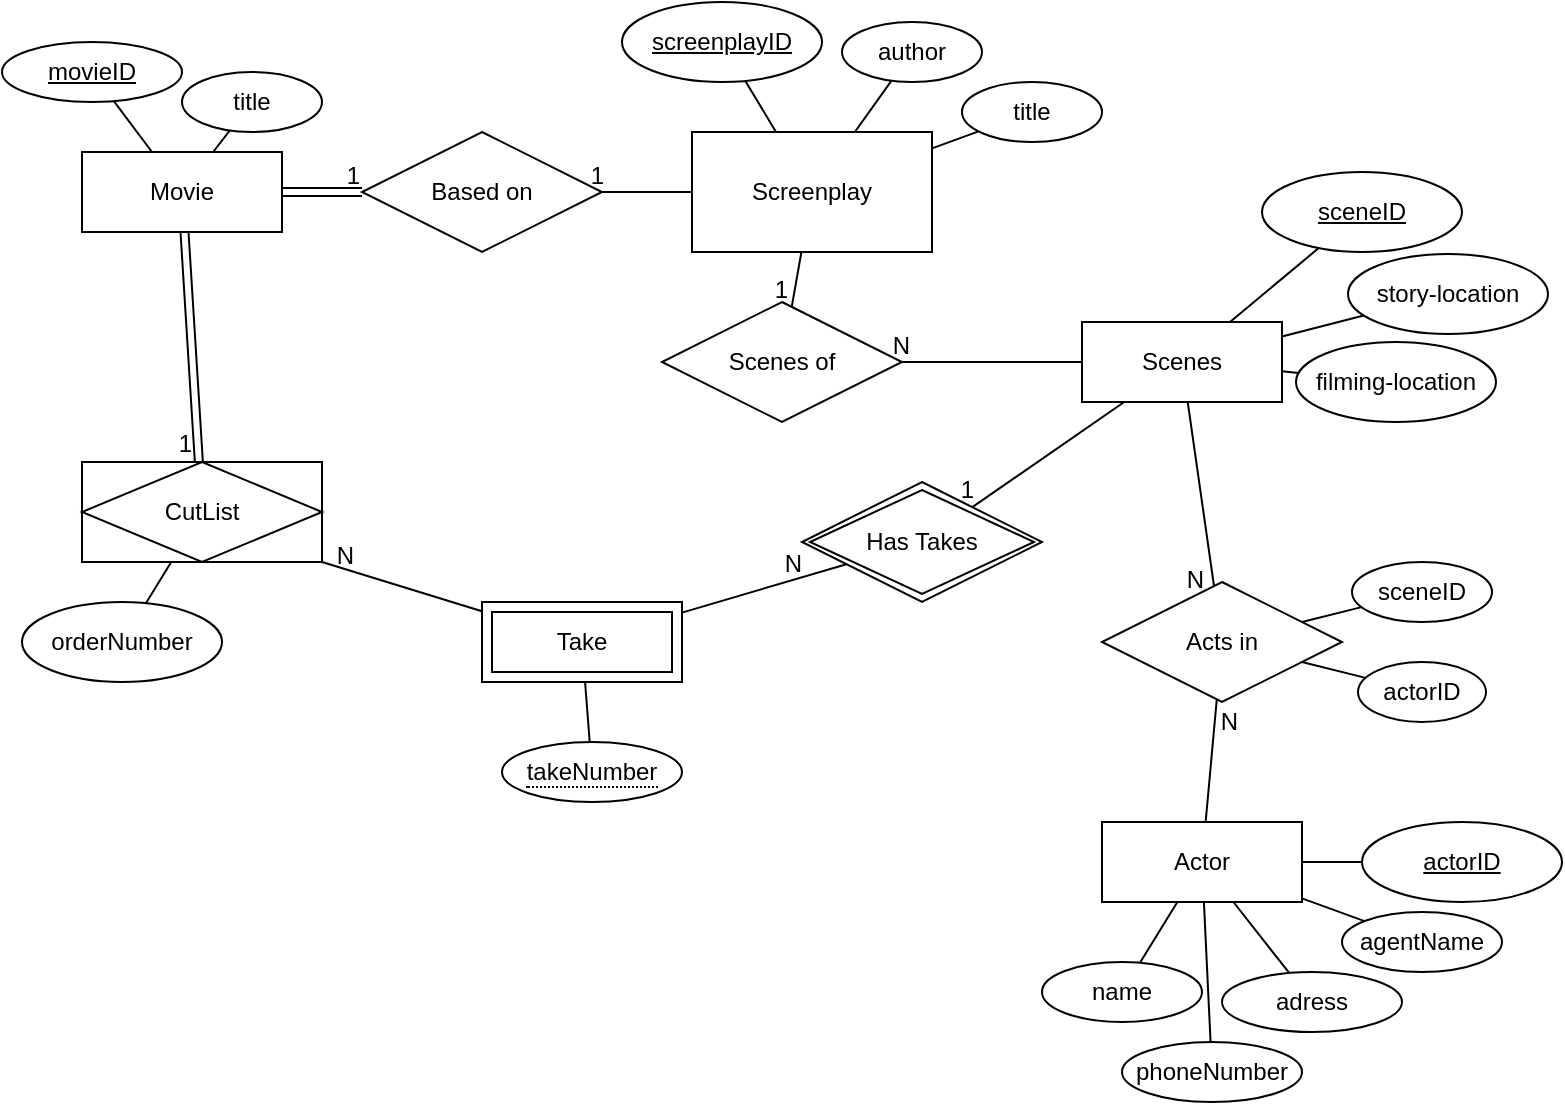 <mxfile version="24.7.16">
  <diagram id="R2lEEEUBdFMjLlhIrx00" name="Page-1">
    <mxGraphModel dx="1430" dy="763" grid="1" gridSize="10" guides="1" tooltips="1" connect="1" arrows="1" fold="1" page="1" pageScale="1" pageWidth="850" pageHeight="1100" math="0" shadow="0" extFonts="Permanent Marker^https://fonts.googleapis.com/css?family=Permanent+Marker">
      <root>
        <mxCell id="0" />
        <mxCell id="1" parent="0" />
        <mxCell id="DKl5OKaElGuwXRDvWini-32" style="rounded=0;orthogonalLoop=1;jettySize=auto;html=1;endArrow=none;endFill=0;" edge="1" parent="1" source="DKl5OKaElGuwXRDvWini-6" target="DKl5OKaElGuwXRDvWini-30">
          <mxGeometry relative="1" as="geometry" />
        </mxCell>
        <mxCell id="DKl5OKaElGuwXRDvWini-33" style="rounded=0;orthogonalLoop=1;jettySize=auto;html=1;endArrow=none;endFill=0;" edge="1" parent="1" source="DKl5OKaElGuwXRDvWini-6" target="DKl5OKaElGuwXRDvWini-28">
          <mxGeometry relative="1" as="geometry" />
        </mxCell>
        <mxCell id="DKl5OKaElGuwXRDvWini-34" style="rounded=0;orthogonalLoop=1;jettySize=auto;html=1;endArrow=none;endFill=0;" edge="1" parent="1" source="DKl5OKaElGuwXRDvWini-6" target="DKl5OKaElGuwXRDvWini-29">
          <mxGeometry relative="1" as="geometry" />
        </mxCell>
        <mxCell id="DKl5OKaElGuwXRDvWini-6" value="Screenplay" style="whiteSpace=wrap;html=1;" vertex="1" parent="1">
          <mxGeometry x="365" y="115" width="120" height="60" as="geometry" />
        </mxCell>
        <mxCell id="DKl5OKaElGuwXRDvWini-10" value="Scenes" style="shape=ext;margin=3;whiteSpace=wrap;html=1;align=center;" vertex="1" parent="1">
          <mxGeometry x="560" y="210" width="100" height="40" as="geometry" />
        </mxCell>
        <mxCell id="DKl5OKaElGuwXRDvWini-13" value="story-location" style="ellipse;whiteSpace=wrap;html=1;align=center;" vertex="1" parent="1">
          <mxGeometry x="693" y="176" width="100" height="40" as="geometry" />
        </mxCell>
        <mxCell id="DKl5OKaElGuwXRDvWini-15" value="filming-location" style="ellipse;whiteSpace=wrap;html=1;align=center;" vertex="1" parent="1">
          <mxGeometry x="667" y="220" width="100" height="40" as="geometry" />
        </mxCell>
        <mxCell id="DKl5OKaElGuwXRDvWini-17" value="Actor" style="whiteSpace=wrap;html=1;align=center;" vertex="1" parent="1">
          <mxGeometry x="570" y="460" width="100" height="40" as="geometry" />
        </mxCell>
        <mxCell id="DKl5OKaElGuwXRDvWini-20" value="Take" style="shape=ext;margin=3;double=1;whiteSpace=wrap;html=1;align=center;" vertex="1" parent="1">
          <mxGeometry x="260" y="350" width="100" height="40" as="geometry" />
        </mxCell>
        <mxCell id="DKl5OKaElGuwXRDvWini-28" value="screenplayID" style="ellipse;whiteSpace=wrap;html=1;align=center;fontStyle=4" vertex="1" parent="1">
          <mxGeometry x="330" y="50" width="100" height="40" as="geometry" />
        </mxCell>
        <mxCell id="DKl5OKaElGuwXRDvWini-29" value="title" style="ellipse;whiteSpace=wrap;html=1;align=center;" vertex="1" parent="1">
          <mxGeometry x="500" y="90" width="70" height="30" as="geometry" />
        </mxCell>
        <mxCell id="DKl5OKaElGuwXRDvWini-30" value="author" style="ellipse;whiteSpace=wrap;html=1;align=center;" vertex="1" parent="1">
          <mxGeometry x="440" y="60" width="70" height="30" as="geometry" />
        </mxCell>
        <mxCell id="DKl5OKaElGuwXRDvWini-38" value="" style="endArrow=none;html=1;rounded=0;shape=link;" edge="1" parent="1" source="DKl5OKaElGuwXRDvWini-136" target="DKl5OKaElGuwXRDvWini-138">
          <mxGeometry relative="1" as="geometry">
            <mxPoint x="160" y="145" as="sourcePoint" />
            <mxPoint x="240" y="250" as="targetPoint" />
          </mxGeometry>
        </mxCell>
        <mxCell id="DKl5OKaElGuwXRDvWini-39" value="1" style="resizable=0;html=1;whiteSpace=wrap;align=right;verticalAlign=bottom;" connectable="0" vertex="1" parent="DKl5OKaElGuwXRDvWini-38">
          <mxGeometry x="1" relative="1" as="geometry" />
        </mxCell>
        <mxCell id="DKl5OKaElGuwXRDvWini-41" value="" style="endArrow=none;html=1;rounded=0;" edge="1" parent="1" source="DKl5OKaElGuwXRDvWini-6" target="DKl5OKaElGuwXRDvWini-138">
          <mxGeometry relative="1" as="geometry">
            <mxPoint x="400" y="220" as="sourcePoint" />
            <mxPoint x="290" y="290" as="targetPoint" />
          </mxGeometry>
        </mxCell>
        <mxCell id="DKl5OKaElGuwXRDvWini-42" value="1" style="resizable=0;html=1;whiteSpace=wrap;align=right;verticalAlign=bottom;" connectable="0" vertex="1" parent="DKl5OKaElGuwXRDvWini-41">
          <mxGeometry x="1" relative="1" as="geometry">
            <mxPoint x="2" as="offset" />
          </mxGeometry>
        </mxCell>
        <mxCell id="DKl5OKaElGuwXRDvWini-49" value="" style="endArrow=none;html=1;rounded=0;" edge="1" parent="1" source="DKl5OKaElGuwXRDvWini-10" target="DKl5OKaElGuwXRDvWini-15">
          <mxGeometry relative="1" as="geometry">
            <mxPoint x="370" y="530" as="sourcePoint" />
            <mxPoint x="530" y="530" as="targetPoint" />
          </mxGeometry>
        </mxCell>
        <mxCell id="DKl5OKaElGuwXRDvWini-50" value="" style="endArrow=none;html=1;rounded=0;" edge="1" parent="1" source="DKl5OKaElGuwXRDvWini-10" target="DKl5OKaElGuwXRDvWini-13">
          <mxGeometry relative="1" as="geometry">
            <mxPoint x="425" y="380" as="sourcePoint" />
            <mxPoint x="585" y="380" as="targetPoint" />
          </mxGeometry>
        </mxCell>
        <mxCell id="DKl5OKaElGuwXRDvWini-53" value="Acts in" style="shape=rhombus;perimeter=rhombusPerimeter;whiteSpace=wrap;html=1;align=center;" vertex="1" parent="1">
          <mxGeometry x="570" y="340" width="120" height="60" as="geometry" />
        </mxCell>
        <mxCell id="DKl5OKaElGuwXRDvWini-56" value="title" style="ellipse;whiteSpace=wrap;html=1;align=center;" vertex="1" parent="1">
          <mxGeometry x="110" y="85" width="70" height="30" as="geometry" />
        </mxCell>
        <mxCell id="DKl5OKaElGuwXRDvWini-59" style="rounded=0;orthogonalLoop=1;jettySize=auto;html=1;endArrow=none;endFill=0;" edge="1" parent="1" source="DKl5OKaElGuwXRDvWini-136" target="DKl5OKaElGuwXRDvWini-56">
          <mxGeometry relative="1" as="geometry">
            <mxPoint x="125.94" y="120" as="sourcePoint" />
            <mxPoint x="169" y="297" as="targetPoint" />
          </mxGeometry>
        </mxCell>
        <mxCell id="DKl5OKaElGuwXRDvWini-60" style="rounded=0;orthogonalLoop=1;jettySize=auto;html=1;endArrow=none;endFill=0;" edge="1" parent="1" source="DKl5OKaElGuwXRDvWini-136" target="DKl5OKaElGuwXRDvWini-137">
          <mxGeometry relative="1" as="geometry">
            <mxPoint x="89.103" y="120" as="sourcePoint" />
            <mxPoint x="75.294" y="103.48" as="targetPoint" />
          </mxGeometry>
        </mxCell>
        <mxCell id="DKl5OKaElGuwXRDvWini-63" value="Scenes of" style="shape=rhombus;perimeter=rhombusPerimeter;whiteSpace=wrap;html=1;align=center;" vertex="1" parent="1">
          <mxGeometry x="350" y="200" width="120" height="60" as="geometry" />
        </mxCell>
        <mxCell id="DKl5OKaElGuwXRDvWini-67" value="name&lt;span style=&quot;color: rgba(0, 0, 0, 0); font-family: monospace; font-size: 0px; text-align: start; text-wrap: nowrap;&quot;&gt;%3CmxGraphModel%3E%3Croot%3E%3CmxCell%20id%3D%220%22%2F%3E%3CmxCell%20id%3D%221%22%20parent%3D%220%22%2F%3E%3CmxCell%20id%3D%222%22%20value%3D%22filming-location%22%20style%3D%22ellipse%3BwhiteSpace%3Dwrap%3Bhtml%3D1%3Balign%3Dcenter%3B%22%20vertex%3D%221%22%20parent%3D%221%22%3E%3CmxGeometry%20x%3D%22530%22%20y%3D%22410%22%20width%3D%22100%22%20height%3D%2240%22%20as%3D%22geometry%22%2F%3E%3C%2FmxCell%3E%3C%2Froot%3E%3C%2FmxGraphModel%3E&lt;/span&gt;" style="ellipse;whiteSpace=wrap;html=1;align=center;" vertex="1" parent="1">
          <mxGeometry x="540" y="530" width="80" height="30" as="geometry" />
        </mxCell>
        <mxCell id="DKl5OKaElGuwXRDvWini-68" value="phoneNumber" style="ellipse;whiteSpace=wrap;html=1;align=center;" vertex="1" parent="1">
          <mxGeometry x="580" y="570" width="90" height="30" as="geometry" />
        </mxCell>
        <mxCell id="DKl5OKaElGuwXRDvWini-69" value="adress" style="ellipse;whiteSpace=wrap;html=1;align=center;" vertex="1" parent="1">
          <mxGeometry x="630" y="535" width="90" height="30" as="geometry" />
        </mxCell>
        <mxCell id="DKl5OKaElGuwXRDvWini-70" value="agentName" style="ellipse;whiteSpace=wrap;html=1;align=center;" vertex="1" parent="1">
          <mxGeometry x="690" y="505" width="80" height="30" as="geometry" />
        </mxCell>
        <mxCell id="DKl5OKaElGuwXRDvWini-72" value="" style="endArrow=none;html=1;rounded=0;" edge="1" parent="1" source="DKl5OKaElGuwXRDvWini-17" target="DKl5OKaElGuwXRDvWini-70">
          <mxGeometry relative="1" as="geometry">
            <mxPoint x="200" y="357" as="sourcePoint" />
            <mxPoint x="257" y="353" as="targetPoint" />
          </mxGeometry>
        </mxCell>
        <mxCell id="DKl5OKaElGuwXRDvWini-73" value="" style="endArrow=none;html=1;rounded=0;" edge="1" parent="1" source="DKl5OKaElGuwXRDvWini-17" target="DKl5OKaElGuwXRDvWini-68">
          <mxGeometry relative="1" as="geometry">
            <mxPoint x="210" y="367" as="sourcePoint" />
            <mxPoint x="267" y="363" as="targetPoint" />
          </mxGeometry>
        </mxCell>
        <mxCell id="DKl5OKaElGuwXRDvWini-74" value="" style="endArrow=none;html=1;rounded=0;" edge="1" parent="1" source="DKl5OKaElGuwXRDvWini-17" target="DKl5OKaElGuwXRDvWini-67">
          <mxGeometry relative="1" as="geometry">
            <mxPoint x="203" y="404" as="sourcePoint" />
            <mxPoint x="260" y="400" as="targetPoint" />
          </mxGeometry>
        </mxCell>
        <mxCell id="DKl5OKaElGuwXRDvWini-75" value="" style="endArrow=none;html=1;rounded=0;" edge="1" parent="1" source="DKl5OKaElGuwXRDvWini-17" target="DKl5OKaElGuwXRDvWini-69">
          <mxGeometry relative="1" as="geometry">
            <mxPoint x="230" y="387" as="sourcePoint" />
            <mxPoint x="287" y="383" as="targetPoint" />
          </mxGeometry>
        </mxCell>
        <mxCell id="DKl5OKaElGuwXRDvWini-77" value="Has Takes" style="shape=rhombus;double=1;perimeter=rhombusPerimeter;whiteSpace=wrap;html=1;align=center;" vertex="1" parent="1">
          <mxGeometry x="420" y="290" width="120" height="60" as="geometry" />
        </mxCell>
        <mxCell id="DKl5OKaElGuwXRDvWini-82" value="" style="endArrow=none;html=1;rounded=0;" edge="1" parent="1" source="DKl5OKaElGuwXRDvWini-6" target="DKl5OKaElGuwXRDvWini-63">
          <mxGeometry relative="1" as="geometry">
            <mxPoint x="260" y="240" as="sourcePoint" />
            <mxPoint x="420" y="240" as="targetPoint" />
          </mxGeometry>
        </mxCell>
        <mxCell id="DKl5OKaElGuwXRDvWini-83" value="1" style="resizable=0;html=1;whiteSpace=wrap;align=right;verticalAlign=bottom;" connectable="0" vertex="1" parent="DKl5OKaElGuwXRDvWini-82">
          <mxGeometry x="1" relative="1" as="geometry">
            <mxPoint as="offset" />
          </mxGeometry>
        </mxCell>
        <mxCell id="DKl5OKaElGuwXRDvWini-84" value="" style="endArrow=none;html=1;rounded=0;" edge="1" parent="1" source="DKl5OKaElGuwXRDvWini-10" target="DKl5OKaElGuwXRDvWini-63">
          <mxGeometry relative="1" as="geometry">
            <mxPoint x="475" y="290" as="sourcePoint" />
            <mxPoint x="475" y="345" as="targetPoint" />
          </mxGeometry>
        </mxCell>
        <mxCell id="DKl5OKaElGuwXRDvWini-85" value="N" style="resizable=0;html=1;whiteSpace=wrap;align=right;verticalAlign=bottom;" connectable="0" vertex="1" parent="DKl5OKaElGuwXRDvWini-84">
          <mxGeometry x="1" relative="1" as="geometry">
            <mxPoint x="5" as="offset" />
          </mxGeometry>
        </mxCell>
        <mxCell id="DKl5OKaElGuwXRDvWini-88" value="actorID" style="ellipse;whiteSpace=wrap;html=1;align=center;fontStyle=4" vertex="1" parent="1">
          <mxGeometry x="700" y="460" width="100" height="40" as="geometry" />
        </mxCell>
        <mxCell id="DKl5OKaElGuwXRDvWini-89" value="" style="endArrow=none;html=1;rounded=0;" edge="1" parent="1" target="DKl5OKaElGuwXRDvWini-88" source="DKl5OKaElGuwXRDvWini-17">
          <mxGeometry relative="1" as="geometry">
            <mxPoint x="522" y="520" as="sourcePoint" />
            <mxPoint x="177" y="353" as="targetPoint" />
          </mxGeometry>
        </mxCell>
        <mxCell id="DKl5OKaElGuwXRDvWini-90" value="" style="endArrow=none;html=1;rounded=0;" edge="1" parent="1" source="DKl5OKaElGuwXRDvWini-10" target="DKl5OKaElGuwXRDvWini-53">
          <mxGeometry relative="1" as="geometry">
            <mxPoint x="355" y="419.66" as="sourcePoint" />
            <mxPoint x="515" y="419.66" as="targetPoint" />
          </mxGeometry>
        </mxCell>
        <mxCell id="DKl5OKaElGuwXRDvWini-91" value="N" style="resizable=0;html=1;whiteSpace=wrap;align=right;verticalAlign=bottom;" connectable="0" vertex="1" parent="DKl5OKaElGuwXRDvWini-90">
          <mxGeometry x="1" relative="1" as="geometry">
            <mxPoint x="-4" y="5" as="offset" />
          </mxGeometry>
        </mxCell>
        <mxCell id="DKl5OKaElGuwXRDvWini-92" value="" style="endArrow=none;html=1;rounded=0;" edge="1" parent="1" source="DKl5OKaElGuwXRDvWini-17" target="DKl5OKaElGuwXRDvWini-53">
          <mxGeometry relative="1" as="geometry">
            <mxPoint x="610.92" y="544.21" as="sourcePoint" />
            <mxPoint x="449.078" y="575.789" as="targetPoint" />
          </mxGeometry>
        </mxCell>
        <mxCell id="DKl5OKaElGuwXRDvWini-93" value="N" style="resizable=0;html=1;whiteSpace=wrap;align=right;verticalAlign=bottom;" connectable="0" vertex="1" parent="DKl5OKaElGuwXRDvWini-92">
          <mxGeometry x="1" relative="1" as="geometry">
            <mxPoint x="12" y="20" as="offset" />
          </mxGeometry>
        </mxCell>
        <mxCell id="DKl5OKaElGuwXRDvWini-101" value="" style="endArrow=none;html=1;rounded=0;" edge="1" parent="1" source="DKl5OKaElGuwXRDvWini-20" target="DKl5OKaElGuwXRDvWini-77">
          <mxGeometry relative="1" as="geometry">
            <mxPoint x="-2.5" y="440" as="sourcePoint" />
            <mxPoint x="157.5" y="440" as="targetPoint" />
          </mxGeometry>
        </mxCell>
        <mxCell id="DKl5OKaElGuwXRDvWini-102" value="N" style="resizable=0;html=1;whiteSpace=wrap;align=right;verticalAlign=bottom;" connectable="0" vertex="1" parent="DKl5OKaElGuwXRDvWini-101">
          <mxGeometry x="1" relative="1" as="geometry">
            <mxPoint x="-21" y="8" as="offset" />
          </mxGeometry>
        </mxCell>
        <mxCell id="DKl5OKaElGuwXRDvWini-103" value="" style="endArrow=none;html=1;rounded=0;" edge="1" parent="1" source="DKl5OKaElGuwXRDvWini-10" target="DKl5OKaElGuwXRDvWini-77">
          <mxGeometry relative="1" as="geometry">
            <mxPoint x="190" y="320" as="sourcePoint" />
            <mxPoint x="350" y="320" as="targetPoint" />
          </mxGeometry>
        </mxCell>
        <mxCell id="DKl5OKaElGuwXRDvWini-104" value="1" style="resizable=0;html=1;whiteSpace=wrap;align=right;verticalAlign=bottom;" connectable="0" vertex="1" parent="DKl5OKaElGuwXRDvWini-103">
          <mxGeometry x="1" relative="1" as="geometry">
            <mxPoint x="2" as="offset" />
          </mxGeometry>
        </mxCell>
        <mxCell id="DKl5OKaElGuwXRDvWini-106" value="sceneID" style="ellipse;whiteSpace=wrap;html=1;align=center;fontStyle=4" vertex="1" parent="1">
          <mxGeometry x="650" y="135" width="100" height="40" as="geometry" />
        </mxCell>
        <mxCell id="DKl5OKaElGuwXRDvWini-107" value="" style="endArrow=none;html=1;rounded=0;" edge="1" parent="1" source="DKl5OKaElGuwXRDvWini-10" target="DKl5OKaElGuwXRDvWini-106">
          <mxGeometry relative="1" as="geometry">
            <mxPoint x="485" y="344" as="sourcePoint" />
            <mxPoint x="521" y="333" as="targetPoint" />
          </mxGeometry>
        </mxCell>
        <mxCell id="DKl5OKaElGuwXRDvWini-111" value="" style="endArrow=none;html=1;rounded=0;shape=link;" edge="1" parent="1" source="DKl5OKaElGuwXRDvWini-136" target="DKl5OKaElGuwXRDvWini-114">
          <mxGeometry relative="1" as="geometry">
            <mxPoint x="111.562" y="170" as="sourcePoint" />
            <mxPoint x="470" y="370" as="targetPoint" />
          </mxGeometry>
        </mxCell>
        <mxCell id="DKl5OKaElGuwXRDvWini-112" value="1" style="resizable=0;html=1;whiteSpace=wrap;align=right;verticalAlign=bottom;" connectable="0" vertex="1" parent="DKl5OKaElGuwXRDvWini-111">
          <mxGeometry x="1" relative="1" as="geometry">
            <mxPoint x="-2" as="offset" />
          </mxGeometry>
        </mxCell>
        <mxCell id="DKl5OKaElGuwXRDvWini-114" value="CutList" style="shape=associativeEntity;whiteSpace=wrap;html=1;align=center;" vertex="1" parent="1">
          <mxGeometry x="60" y="280" width="120" height="50" as="geometry" />
        </mxCell>
        <mxCell id="DKl5OKaElGuwXRDvWini-115" value="" style="endArrow=none;html=1;rounded=0;entryX=1;entryY=1;entryDx=0;entryDy=0;" edge="1" parent="1" source="DKl5OKaElGuwXRDvWini-20" target="DKl5OKaElGuwXRDvWini-114">
          <mxGeometry relative="1" as="geometry">
            <mxPoint x="310" y="380" as="sourcePoint" />
            <mxPoint x="470" y="380" as="targetPoint" />
          </mxGeometry>
        </mxCell>
        <mxCell id="DKl5OKaElGuwXRDvWini-116" value="N" style="resizable=0;html=1;whiteSpace=wrap;align=right;verticalAlign=bottom;" connectable="0" vertex="1" parent="DKl5OKaElGuwXRDvWini-115">
          <mxGeometry x="1" relative="1" as="geometry">
            <mxPoint x="17" y="5" as="offset" />
          </mxGeometry>
        </mxCell>
        <mxCell id="DKl5OKaElGuwXRDvWini-119" value="orderNumber" style="ellipse;whiteSpace=wrap;html=1;align=center;" vertex="1" parent="1">
          <mxGeometry x="30" y="350" width="100" height="40" as="geometry" />
        </mxCell>
        <mxCell id="DKl5OKaElGuwXRDvWini-120" value="" style="endArrow=none;html=1;rounded=0;" edge="1" parent="1" source="DKl5OKaElGuwXRDvWini-114" target="DKl5OKaElGuwXRDvWini-119">
          <mxGeometry relative="1" as="geometry">
            <mxPoint x="310" y="380" as="sourcePoint" />
            <mxPoint x="470" y="380" as="targetPoint" />
          </mxGeometry>
        </mxCell>
        <mxCell id="DKl5OKaElGuwXRDvWini-132" value="&lt;span style=&quot;border-bottom: 1px dotted&quot;&gt;takeNumber&lt;/span&gt;" style="ellipse;whiteSpace=wrap;html=1;align=center;" vertex="1" parent="1">
          <mxGeometry x="270" y="420" width="90" height="30" as="geometry" />
        </mxCell>
        <mxCell id="DKl5OKaElGuwXRDvWini-133" value="" style="endArrow=none;html=1;rounded=0;" edge="1" parent="1" source="DKl5OKaElGuwXRDvWini-20" target="DKl5OKaElGuwXRDvWini-132">
          <mxGeometry relative="1" as="geometry">
            <mxPoint x="330" y="400" as="sourcePoint" />
            <mxPoint x="340" y="420" as="targetPoint" />
          </mxGeometry>
        </mxCell>
        <mxCell id="DKl5OKaElGuwXRDvWini-136" value="Movie" style="shape=ext;margin=3;whiteSpace=wrap;html=1;align=center;" vertex="1" parent="1">
          <mxGeometry x="60" y="125" width="100" height="40" as="geometry" />
        </mxCell>
        <mxCell id="DKl5OKaElGuwXRDvWini-137" value="movieID" style="ellipse;whiteSpace=wrap;html=1;align=center;fontStyle=4" vertex="1" parent="1">
          <mxGeometry x="20" y="70" width="90" height="30" as="geometry" />
        </mxCell>
        <mxCell id="DKl5OKaElGuwXRDvWini-138" value="Based on" style="shape=rhombus;perimeter=rhombusPerimeter;whiteSpace=wrap;html=1;align=center;" vertex="1" parent="1">
          <mxGeometry x="200" y="115" width="120" height="60" as="geometry" />
        </mxCell>
        <mxCell id="DKl5OKaElGuwXRDvWini-141" value="actorID" style="ellipse;whiteSpace=wrap;html=1;align=center;fontStyle=0" vertex="1" parent="1">
          <mxGeometry x="698" y="380" width="64" height="30" as="geometry" />
        </mxCell>
        <mxCell id="DKl5OKaElGuwXRDvWini-142" value="" style="endArrow=none;html=1;rounded=0;fontStyle=0" edge="1" parent="1" target="DKl5OKaElGuwXRDvWini-141" source="DKl5OKaElGuwXRDvWini-53">
          <mxGeometry relative="1" as="geometry">
            <mxPoint x="681" y="390" as="sourcePoint" />
            <mxPoint x="188" y="263" as="targetPoint" />
          </mxGeometry>
        </mxCell>
        <mxCell id="DKl5OKaElGuwXRDvWini-143" value="sceneID" style="ellipse;whiteSpace=wrap;html=1;align=center;fontStyle=0" vertex="1" parent="1">
          <mxGeometry x="695" y="330" width="70" height="30" as="geometry" />
        </mxCell>
        <mxCell id="DKl5OKaElGuwXRDvWini-144" value="" style="endArrow=none;html=1;rounded=0;fontStyle=0;" edge="1" parent="1" source="DKl5OKaElGuwXRDvWini-53" target="DKl5OKaElGuwXRDvWini-143">
          <mxGeometry relative="1" as="geometry">
            <mxPoint x="674" y="393" as="sourcePoint" />
            <mxPoint x="705" y="405" as="targetPoint" />
          </mxGeometry>
        </mxCell>
      </root>
    </mxGraphModel>
  </diagram>
</mxfile>
